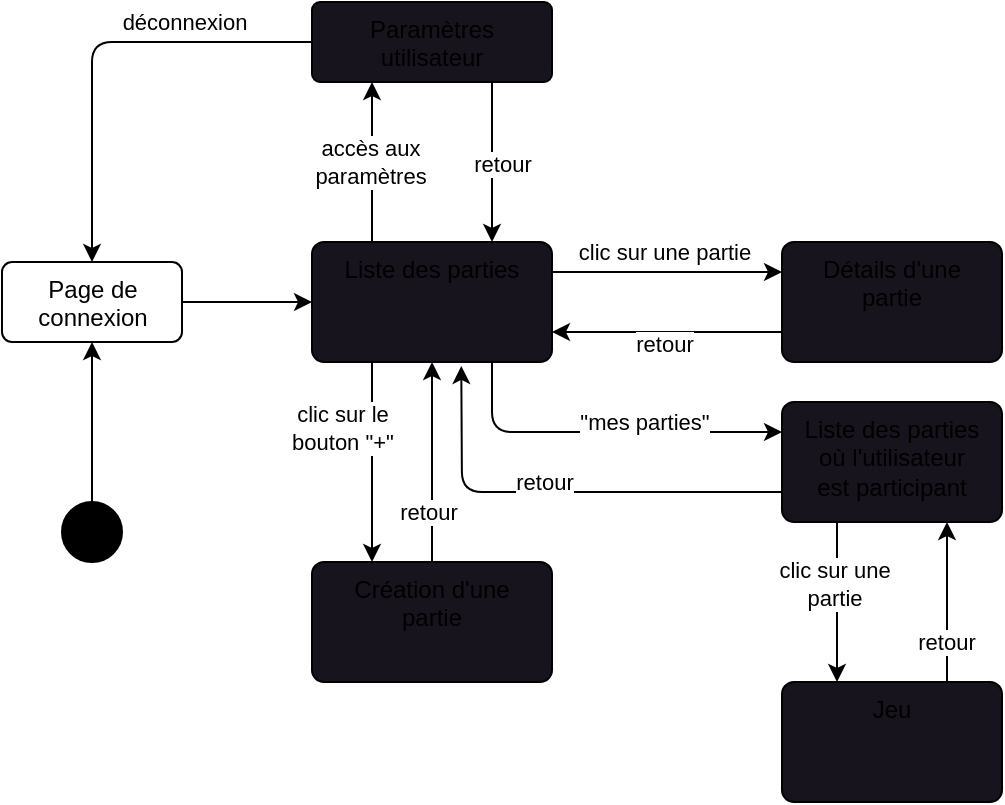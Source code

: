 <mxfile>
    <diagram id="8zcHA7AKb3PgHU4ieX3p" name="Page-1">
        <mxGraphModel dx="681" dy="611" grid="1" gridSize="10" guides="1" tooltips="1" connect="1" arrows="1" fold="1" page="1" pageScale="1" pageWidth="850" pageHeight="1100" math="0" shadow="0">
            <root>
                <mxCell id="0"/>
                <mxCell id="1" parent="0"/>
                <mxCell id="5" value="" style="edgeStyle=none;html=1;" edge="1" parent="1" source="2" target="4">
                    <mxGeometry relative="1" as="geometry"/>
                </mxCell>
                <mxCell id="2" value="Page de &lt;br&gt;connexion" style="html=1;align=center;verticalAlign=top;rounded=1;absoluteArcSize=1;arcSize=10;dashed=0;" vertex="1" parent="1">
                    <mxGeometry x="60" y="300" width="90" height="40" as="geometry"/>
                </mxCell>
                <mxCell id="7" value="" style="edgeStyle=none;html=1;exitX=0.25;exitY=0;exitDx=0;exitDy=0;entryX=0.25;entryY=1;entryDx=0;entryDy=0;" edge="1" parent="1" source="4" target="6">
                    <mxGeometry relative="1" as="geometry"/>
                </mxCell>
                <mxCell id="10" value="accès aux&lt;br&gt;paramètres" style="edgeLabel;html=1;align=center;verticalAlign=middle;resizable=0;points=[];" vertex="1" connectable="0" parent="7">
                    <mxGeometry x="0.36" y="1" relative="1" as="geometry">
                        <mxPoint y="14" as="offset"/>
                    </mxGeometry>
                </mxCell>
                <mxCell id="14" value="" style="edgeStyle=none;html=1;exitX=1;exitY=0.25;exitDx=0;exitDy=0;entryX=0;entryY=0.25;entryDx=0;entryDy=0;" edge="1" parent="1" source="4" target="13">
                    <mxGeometry relative="1" as="geometry"/>
                </mxCell>
                <mxCell id="15" value="clic sur une partie" style="edgeLabel;html=1;align=center;verticalAlign=middle;resizable=0;points=[];" vertex="1" connectable="0" parent="14">
                    <mxGeometry x="-0.245" y="-1" relative="1" as="geometry">
                        <mxPoint x="12" y="-11" as="offset"/>
                    </mxGeometry>
                </mxCell>
                <mxCell id="19" value="" style="edgeStyle=none;html=1;exitX=0.75;exitY=1;exitDx=0;exitDy=0;entryX=0;entryY=0.25;entryDx=0;entryDy=0;" edge="1" parent="1" source="4" target="18">
                    <mxGeometry relative="1" as="geometry">
                        <Array as="points">
                            <mxPoint x="305" y="385"/>
                        </Array>
                    </mxGeometry>
                </mxCell>
                <mxCell id="22" value="&quot;mes parties&quot;" style="edgeLabel;html=1;align=center;verticalAlign=middle;resizable=0;points=[];" vertex="1" connectable="0" parent="19">
                    <mxGeometry x="-0.273" relative="1" as="geometry">
                        <mxPoint x="45" y="-5" as="offset"/>
                    </mxGeometry>
                </mxCell>
                <mxCell id="24" value="" style="edgeStyle=none;html=1;" edge="1" parent="1" source="23" target="4">
                    <mxGeometry relative="1" as="geometry"/>
                </mxCell>
                <mxCell id="27" value="retour" style="edgeLabel;html=1;align=center;verticalAlign=middle;resizable=0;points=[];" vertex="1" connectable="0" parent="24">
                    <mxGeometry x="-0.5" y="2" relative="1" as="geometry">
                        <mxPoint as="offset"/>
                    </mxGeometry>
                </mxCell>
                <mxCell id="4" value="Liste des parties" style="whiteSpace=wrap;html=1;verticalAlign=top;fillColor=rgb(24, 20, 29);rounded=1;arcSize=10;dashed=0;" vertex="1" parent="1">
                    <mxGeometry x="215" y="290" width="120" height="60" as="geometry"/>
                </mxCell>
                <mxCell id="8" style="edgeStyle=none;html=1;entryX=0.5;entryY=0;entryDx=0;entryDy=0;" edge="1" parent="1" source="6" target="2">
                    <mxGeometry relative="1" as="geometry">
                        <Array as="points">
                            <mxPoint x="105" y="190"/>
                        </Array>
                    </mxGeometry>
                </mxCell>
                <mxCell id="9" value="déconnexion" style="edgeLabel;html=1;align=center;verticalAlign=middle;resizable=0;points=[];" vertex="1" connectable="0" parent="8">
                    <mxGeometry x="-0.349" relative="1" as="geometry">
                        <mxPoint x="7" y="-10" as="offset"/>
                    </mxGeometry>
                </mxCell>
                <mxCell id="11" style="edgeStyle=none;html=1;entryX=0.75;entryY=0;entryDx=0;entryDy=0;exitX=0.75;exitY=1;exitDx=0;exitDy=0;" edge="1" parent="1" source="6" target="4">
                    <mxGeometry relative="1" as="geometry"/>
                </mxCell>
                <mxCell id="12" value="retour" style="edgeLabel;html=1;align=center;verticalAlign=middle;resizable=0;points=[];" vertex="1" connectable="0" parent="11">
                    <mxGeometry x="-0.615" relative="1" as="geometry">
                        <mxPoint x="5" y="25" as="offset"/>
                    </mxGeometry>
                </mxCell>
                <mxCell id="6" value="Paramètres&lt;br&gt;utilisateur" style="whiteSpace=wrap;html=1;verticalAlign=top;fillColor=rgb(24, 20, 29);rounded=1;arcSize=10;dashed=0;" vertex="1" parent="1">
                    <mxGeometry x="215" y="170" width="120" height="40" as="geometry"/>
                </mxCell>
                <mxCell id="16" style="edgeStyle=none;html=1;exitX=0;exitY=0.75;exitDx=0;exitDy=0;entryX=1;entryY=0.75;entryDx=0;entryDy=0;" edge="1" parent="1" source="13" target="4">
                    <mxGeometry relative="1" as="geometry">
                        <mxPoint x="340" y="360" as="targetPoint"/>
                    </mxGeometry>
                </mxCell>
                <mxCell id="17" value="retour" style="edgeLabel;html=1;align=center;verticalAlign=middle;resizable=0;points=[];" vertex="1" connectable="0" parent="16">
                    <mxGeometry x="0.472" y="2" relative="1" as="geometry">
                        <mxPoint x="25" y="4" as="offset"/>
                    </mxGeometry>
                </mxCell>
                <mxCell id="13" value="Détails d'une&lt;br&gt;partie" style="whiteSpace=wrap;html=1;verticalAlign=top;fillColor=rgb(24, 20, 29);rounded=1;arcSize=10;dashed=0;" vertex="1" parent="1">
                    <mxGeometry x="450" y="290" width="110" height="60" as="geometry"/>
                </mxCell>
                <mxCell id="20" style="edgeStyle=none;html=1;exitX=0;exitY=0.75;exitDx=0;exitDy=0;entryX=0.622;entryY=1.033;entryDx=0;entryDy=0;entryPerimeter=0;" edge="1" parent="1" source="18" target="4">
                    <mxGeometry relative="1" as="geometry">
                        <Array as="points">
                            <mxPoint x="290" y="415"/>
                        </Array>
                    </mxGeometry>
                </mxCell>
                <mxCell id="21" value="retour&lt;br&gt;" style="edgeLabel;html=1;align=center;verticalAlign=middle;resizable=0;points=[];" vertex="1" connectable="0" parent="20">
                    <mxGeometry x="0.037" y="-1" relative="1" as="geometry">
                        <mxPoint x="-4" y="-4" as="offset"/>
                    </mxGeometry>
                </mxCell>
                <mxCell id="30" value="" style="edgeStyle=none;html=1;exitX=0.25;exitY=1;exitDx=0;exitDy=0;entryX=0.25;entryY=0;entryDx=0;entryDy=0;" edge="1" parent="1" source="18" target="29">
                    <mxGeometry relative="1" as="geometry"/>
                </mxCell>
                <mxCell id="33" value="clic sur une&lt;br&gt;partie" style="edgeLabel;html=1;align=center;verticalAlign=middle;resizable=0;points=[];" vertex="1" connectable="0" parent="30">
                    <mxGeometry x="-0.235" y="-2" relative="1" as="geometry">
                        <mxPoint as="offset"/>
                    </mxGeometry>
                </mxCell>
                <mxCell id="18" value="Liste des parties&lt;br&gt;où l'utilisateur&lt;br&gt;est participant" style="whiteSpace=wrap;html=1;verticalAlign=top;fillColor=rgb(24, 20, 29);rounded=1;arcSize=10;dashed=0;" vertex="1" parent="1">
                    <mxGeometry x="450" y="370" width="110" height="60" as="geometry"/>
                </mxCell>
                <mxCell id="25" style="edgeStyle=none;html=1;exitX=0.25;exitY=1;exitDx=0;exitDy=0;entryX=0.25;entryY=0;entryDx=0;entryDy=0;" edge="1" parent="1" source="4" target="23">
                    <mxGeometry relative="1" as="geometry"/>
                </mxCell>
                <mxCell id="26" value="retour" style="edgeLabel;html=1;align=center;verticalAlign=middle;resizable=0;points=[];" vertex="1" connectable="0" parent="25">
                    <mxGeometry x="0.44" y="2" relative="1" as="geometry">
                        <mxPoint x="-13" y="42" as="offset"/>
                    </mxGeometry>
                </mxCell>
                <mxCell id="28" value="clic sur le&lt;br&gt;bouton &quot;+&quot;" style="edgeLabel;html=1;align=center;verticalAlign=middle;resizable=0;points=[];" vertex="1" connectable="0" parent="25">
                    <mxGeometry x="-0.34" y="-1" relative="1" as="geometry">
                        <mxPoint x="-14" as="offset"/>
                    </mxGeometry>
                </mxCell>
                <mxCell id="23" value="Création d'une&lt;br&gt;partie" style="whiteSpace=wrap;html=1;verticalAlign=top;fillColor=rgb(24, 20, 29);rounded=1;arcSize=10;dashed=0;" vertex="1" parent="1">
                    <mxGeometry x="215" y="450" width="120" height="60" as="geometry"/>
                </mxCell>
                <mxCell id="32" style="edgeStyle=none;html=1;exitX=0.75;exitY=0;exitDx=0;exitDy=0;entryX=0.75;entryY=1;entryDx=0;entryDy=0;" edge="1" parent="1" source="29" target="18">
                    <mxGeometry relative="1" as="geometry"/>
                </mxCell>
                <mxCell id="34" value="retour" style="edgeLabel;html=1;align=center;verticalAlign=middle;resizable=0;points=[];" vertex="1" connectable="0" parent="32">
                    <mxGeometry x="0.27" y="1" relative="1" as="geometry">
                        <mxPoint y="31" as="offset"/>
                    </mxGeometry>
                </mxCell>
                <mxCell id="29" value="Jeu" style="whiteSpace=wrap;html=1;verticalAlign=top;fillColor=rgb(24, 20, 29);rounded=1;arcSize=10;dashed=0;" vertex="1" parent="1">
                    <mxGeometry x="450" y="510" width="110" height="60" as="geometry"/>
                </mxCell>
                <mxCell id="36" style="edgeStyle=none;html=1;entryX=0.5;entryY=1;entryDx=0;entryDy=0;" edge="1" parent="1" source="35" target="2">
                    <mxGeometry relative="1" as="geometry"/>
                </mxCell>
                <mxCell id="35" value="" style="ellipse;fillColor=strokeColor;" vertex="1" parent="1">
                    <mxGeometry x="90" y="420" width="30" height="30" as="geometry"/>
                </mxCell>
            </root>
        </mxGraphModel>
    </diagram>
</mxfile>
